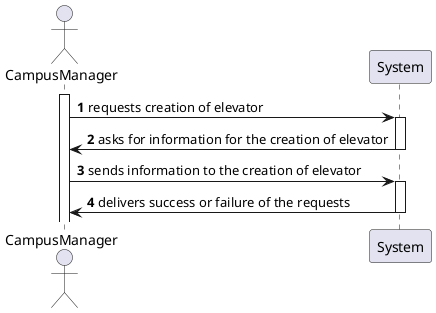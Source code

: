 @startuml
'https://plantuml.com/sequence-diagram

autonumber
actor  CampusManager
participant  System

activate CampusManager
CampusManager -> System : requests creation of elevator
activate System
CampusManager <- System : asks for information for the creation of elevator
deactivate System
CampusManager -> System : sends information to the creation of elevator
activate System
CampusManager <- System : delivers success or failure of the requests
deactivate System

@enduml
